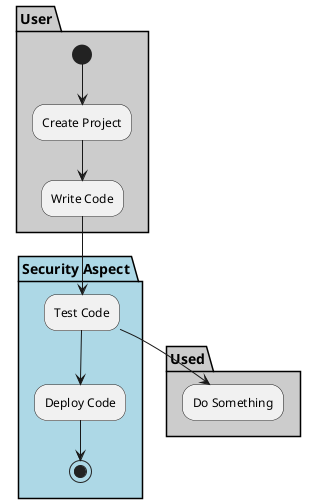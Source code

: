 @startuml

partition "Security Aspect" {

}

partition User #cccccc {
  (*) --> "Create Project"
  --> "Write Code"
}

partition "Security Aspect" #lightblue {
  "Write Code" --> "Test Code"
  "Test Code" --> "Deploy Code"
  "Deploy Code" --> (*)
}

partition Used #cccccc {
  "Test Code" --> "Do Something"
}

@enduml
